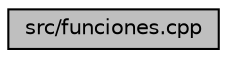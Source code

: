 digraph "src/funciones.cpp"
{
  edge [fontname="Helvetica",fontsize="10",labelfontname="Helvetica",labelfontsize="10"];
  node [fontname="Helvetica",fontsize="10",shape=record];
  Node28 [label="src/funciones.cpp",height=0.2,width=0.4,color="black", fillcolor="grey75", style="filled", fontcolor="black"];
}
